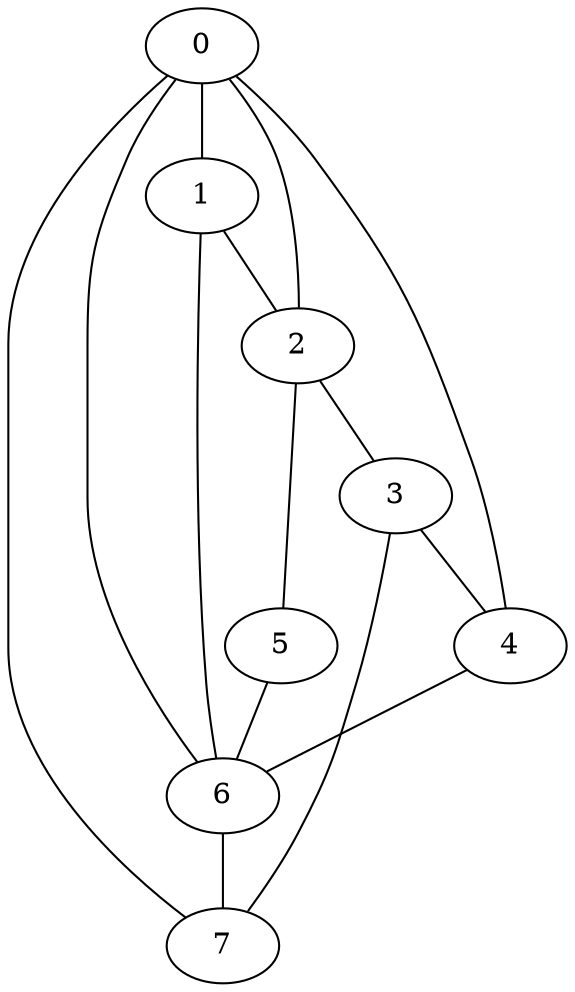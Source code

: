 
graph graphname {
    0 -- 1
    0 -- 2
    0 -- 4
    0 -- 6
    0 -- 7
    1 -- 6
    1 -- 2 
    2 -- 3
    2 -- 5
    3 -- 7
    3 -- 4
    4 -- 6
    5 -- 6
    6 -- 7
}
